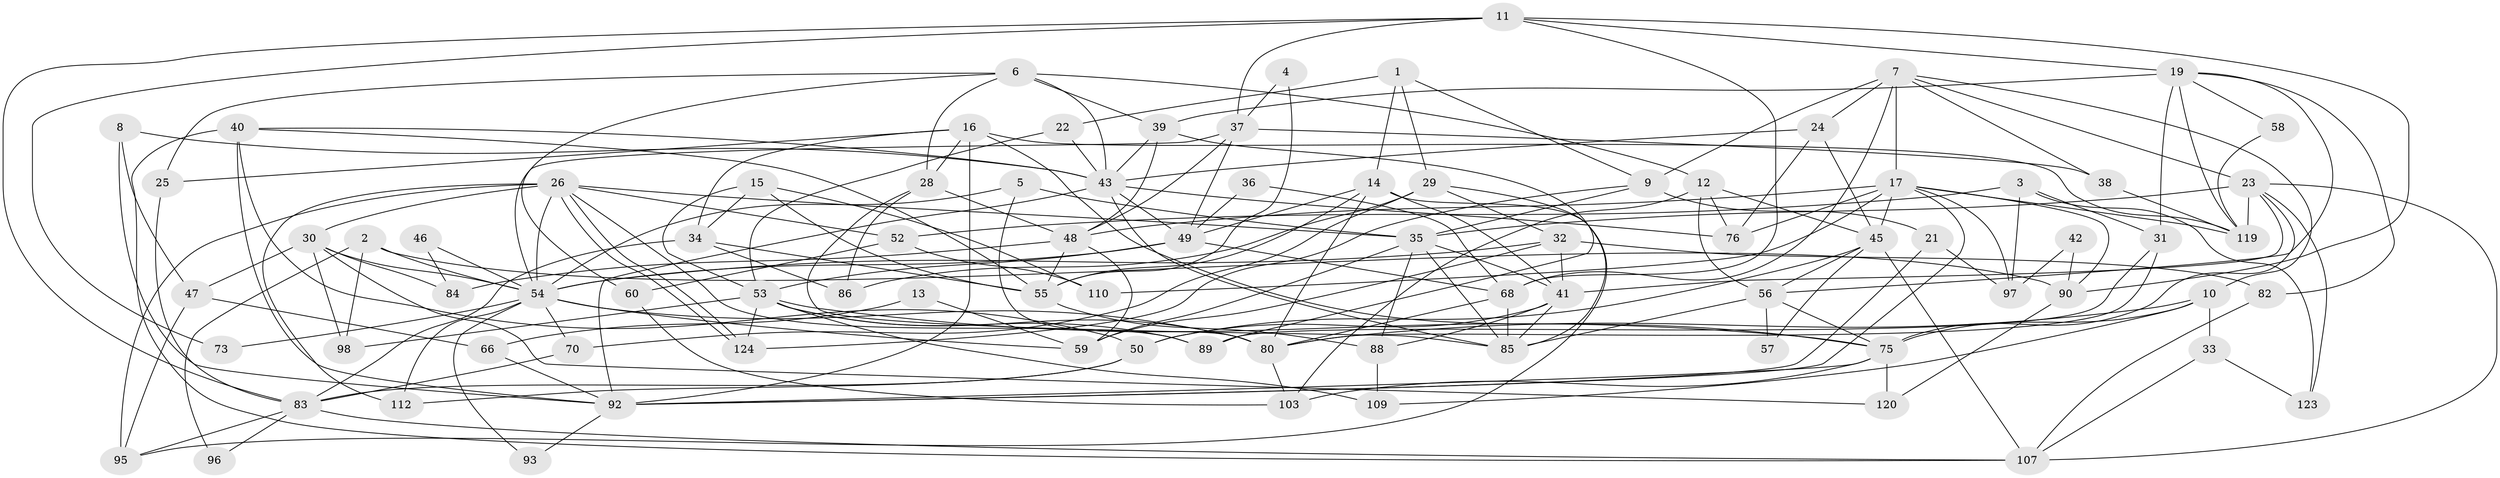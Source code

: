 // original degree distribution, {4: 0.2755905511811024, 3: 0.29133858267716534, 2: 0.13385826771653545, 5: 0.15748031496062992, 6: 0.06299212598425197, 8: 0.03937007874015748, 7: 0.03937007874015748}
// Generated by graph-tools (version 1.1) at 2025/42/03/06/25 10:42:01]
// undirected, 85 vertices, 206 edges
graph export_dot {
graph [start="1"]
  node [color=gray90,style=filled];
  1;
  2;
  3 [super="+125"];
  4;
  5;
  6 [super="+44"];
  7 [super="+113"];
  8;
  9 [super="+122"];
  10;
  11 [super="+108"];
  12 [super="+20"];
  13;
  14 [super="+79"];
  15;
  16 [super="+18"];
  17 [super="+121"];
  19 [super="+51"];
  21;
  22;
  23 [super="+27"];
  24 [super="+67"];
  25;
  26 [super="+118"];
  28 [super="+61"];
  29 [super="+65"];
  30 [super="+91"];
  31 [super="+77"];
  32;
  33;
  34 [super="+74"];
  35 [super="+64"];
  36;
  37 [super="+81"];
  38;
  39 [super="+63"];
  40 [super="+99"];
  41 [super="+114"];
  42;
  43 [super="+100"];
  45 [super="+72"];
  46;
  47;
  48 [super="+94"];
  49;
  50 [super="+69"];
  52 [super="+62"];
  53 [super="+126"];
  54 [super="+104"];
  55 [super="+106"];
  56 [super="+116"];
  57;
  58;
  59 [super="+71"];
  60;
  66;
  68 [super="+101"];
  70 [super="+87"];
  73;
  75 [super="+78"];
  76;
  80 [super="+102"];
  82;
  83 [super="+117"];
  84;
  85 [super="+105"];
  86;
  88;
  89;
  90;
  92 [super="+111"];
  93;
  95 [super="+115"];
  96;
  97;
  98;
  103;
  107 [super="+127"];
  109;
  110;
  112;
  119;
  120;
  123;
  124;
  1 -- 22;
  1 -- 9;
  1 -- 14;
  1 -- 29;
  2 -- 90;
  2 -- 54;
  2 -- 96;
  2 -- 98;
  3 -- 52;
  3 -- 123;
  3 -- 97;
  3 -- 31;
  4 -- 37;
  4 -- 55;
  5 -- 80;
  5 -- 54;
  5 -- 35;
  6 -- 25;
  6 -- 12;
  6 -- 43;
  6 -- 39;
  6 -- 28;
  6 -- 60;
  7 -- 23;
  7 -- 24;
  7 -- 17;
  7 -- 9;
  7 -- 10;
  7 -- 68;
  7 -- 38;
  8 -- 47;
  8 -- 92;
  8 -- 43;
  9 -- 124;
  9 -- 35;
  9 -- 21;
  10 -- 80;
  10 -- 33;
  10 -- 75;
  10 -- 109;
  11 -- 37;
  11 -- 83;
  11 -- 68;
  11 -- 73;
  11 -- 90;
  11 -- 19;
  12 -- 103;
  12 -- 76;
  12 -- 45;
  12 -- 56;
  13 -- 66;
  13 -- 59;
  14 -- 41;
  14 -- 80;
  14 -- 49;
  14 -- 95;
  14 -- 55;
  15 -- 53;
  15 -- 34;
  15 -- 110;
  15 -- 55;
  16 -- 92;
  16 -- 25;
  16 -- 34;
  16 -- 119;
  16 -- 75;
  16 -- 28;
  17 -- 76;
  17 -- 48;
  17 -- 110;
  17 -- 119;
  17 -- 97;
  17 -- 90;
  17 -- 92;
  17 -- 45;
  19 -- 31;
  19 -- 39 [weight=2];
  19 -- 56 [weight=2];
  19 -- 82;
  19 -- 119;
  19 -- 58;
  21 -- 92;
  21 -- 97;
  22 -- 43;
  22 -- 53;
  23 -- 75;
  23 -- 119;
  23 -- 123;
  23 -- 35;
  23 -- 41;
  23 -- 107;
  24 -- 43;
  24 -- 76;
  24 -- 45 [weight=2];
  25 -- 83;
  26 -- 124;
  26 -- 124;
  26 -- 35;
  26 -- 112;
  26 -- 95;
  26 -- 30;
  26 -- 89;
  26 -- 54;
  26 -- 52;
  28 -- 86;
  28 -- 48;
  28 -- 85;
  29 -- 32;
  29 -- 86;
  29 -- 70;
  29 -- 85;
  30 -- 98;
  30 -- 84;
  30 -- 54;
  30 -- 120;
  30 -- 47;
  31 -- 80;
  31 -- 89;
  32 -- 82;
  32 -- 54;
  32 -- 59;
  32 -- 41;
  33 -- 123;
  33 -- 107;
  34 -- 55;
  34 -- 86;
  34 -- 83;
  35 -- 88;
  35 -- 59;
  35 -- 85;
  35 -- 41;
  36 -- 49;
  36 -- 68;
  37 -- 49;
  37 -- 38;
  37 -- 54;
  37 -- 48;
  38 -- 119;
  39 -- 89;
  39 -- 48;
  39 -- 43;
  40 -- 43;
  40 -- 55;
  40 -- 107;
  40 -- 92;
  40 -- 50;
  41 -- 50;
  41 -- 85;
  41 -- 88;
  42 -- 97;
  42 -- 90;
  43 -- 49;
  43 -- 76;
  43 -- 92;
  43 -- 85;
  45 -- 57;
  45 -- 50;
  45 -- 56;
  45 -- 107;
  46 -- 84;
  46 -- 54;
  47 -- 66;
  47 -- 95;
  48 -- 84;
  48 -- 59;
  48 -- 55;
  49 -- 68;
  49 -- 53;
  49 -- 54;
  50 -- 83;
  50 -- 112;
  52 -- 110;
  52 -- 60;
  53 -- 89;
  53 -- 98;
  53 -- 75;
  53 -- 109;
  53 -- 124;
  53 -- 80;
  54 -- 73;
  54 -- 80;
  54 -- 112;
  54 -- 93;
  54 -- 59;
  54 -- 70;
  55 -- 88;
  56 -- 57;
  56 -- 75;
  56 -- 85;
  58 -- 119;
  60 -- 103;
  66 -- 92;
  68 -- 85;
  68 -- 80;
  70 -- 83;
  75 -- 92;
  75 -- 103;
  75 -- 120;
  80 -- 103;
  82 -- 107;
  83 -- 95;
  83 -- 96;
  83 -- 107;
  88 -- 109;
  90 -- 120;
  92 -- 93;
}
